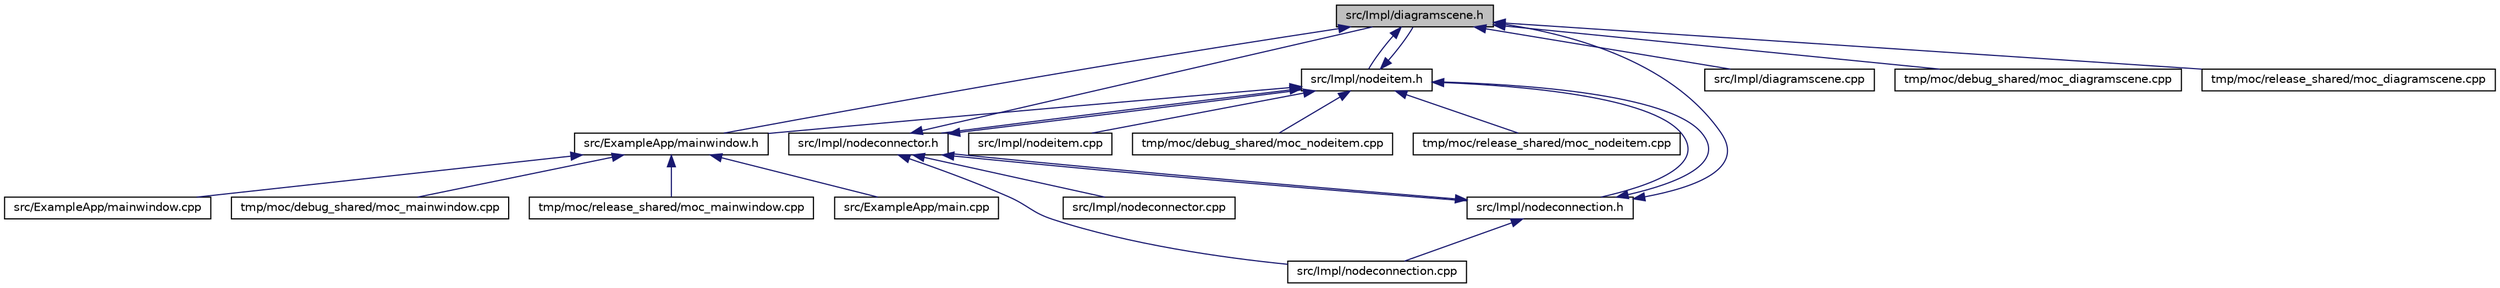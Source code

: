 digraph G
{
  edge [fontname="Helvetica",fontsize="10",labelfontname="Helvetica",labelfontsize="10"];
  node [fontname="Helvetica",fontsize="10",shape=record];
  Node1 [label="src/Impl/diagramscene.h",height=0.2,width=0.4,color="black", fillcolor="grey75", style="filled" fontcolor="black"];
  Node1 -> Node2 [dir="back",color="midnightblue",fontsize="10",style="solid",fontname="Helvetica"];
  Node2 [label="src/ExampleApp/mainwindow.h",height=0.2,width=0.4,color="black", fillcolor="white", style="filled",URL="$mainwindow_8h.html"];
  Node2 -> Node3 [dir="back",color="midnightblue",fontsize="10",style="solid",fontname="Helvetica"];
  Node3 [label="src/ExampleApp/main.cpp",height=0.2,width=0.4,color="black", fillcolor="white", style="filled",URL="$main_8cpp.html"];
  Node2 -> Node4 [dir="back",color="midnightblue",fontsize="10",style="solid",fontname="Helvetica"];
  Node4 [label="src/ExampleApp/mainwindow.cpp",height=0.2,width=0.4,color="black", fillcolor="white", style="filled",URL="$mainwindow_8cpp.html"];
  Node2 -> Node5 [dir="back",color="midnightblue",fontsize="10",style="solid",fontname="Helvetica"];
  Node5 [label="tmp/moc/debug_shared/moc_mainwindow.cpp",height=0.2,width=0.4,color="black", fillcolor="white", style="filled",URL="$debug__shared_2moc__mainwindow_8cpp.html"];
  Node2 -> Node6 [dir="back",color="midnightblue",fontsize="10",style="solid",fontname="Helvetica"];
  Node6 [label="tmp/moc/release_shared/moc_mainwindow.cpp",height=0.2,width=0.4,color="black", fillcolor="white", style="filled",URL="$release__shared_2moc__mainwindow_8cpp.html"];
  Node1 -> Node7 [dir="back",color="midnightblue",fontsize="10",style="solid",fontname="Helvetica"];
  Node7 [label="src/Impl/diagramscene.cpp",height=0.2,width=0.4,color="black", fillcolor="white", style="filled",URL="$diagramscene_8cpp.html"];
  Node1 -> Node8 [dir="back",color="midnightblue",fontsize="10",style="solid",fontname="Helvetica"];
  Node8 [label="src/Impl/nodeitem.h",height=0.2,width=0.4,color="black", fillcolor="white", style="filled",URL="$nodeitem_8h.html"];
  Node8 -> Node2 [dir="back",color="midnightblue",fontsize="10",style="solid",fontname="Helvetica"];
  Node8 -> Node1 [dir="back",color="midnightblue",fontsize="10",style="solid",fontname="Helvetica"];
  Node8 -> Node9 [dir="back",color="midnightblue",fontsize="10",style="solid",fontname="Helvetica"];
  Node9 [label="src/Impl/nodeconnector.h",height=0.2,width=0.4,color="black", fillcolor="white", style="filled",URL="$nodeconnector_8h.html"];
  Node9 -> Node8 [dir="back",color="midnightblue",fontsize="10",style="solid",fontname="Helvetica"];
  Node9 -> Node10 [dir="back",color="midnightblue",fontsize="10",style="solid",fontname="Helvetica"];
  Node10 [label="src/Impl/nodeconnection.h",height=0.2,width=0.4,color="black", fillcolor="white", style="filled",URL="$nodeconnection_8h.html"];
  Node10 -> Node9 [dir="back",color="midnightblue",fontsize="10",style="solid",fontname="Helvetica"];
  Node10 -> Node8 [dir="back",color="midnightblue",fontsize="10",style="solid",fontname="Helvetica"];
  Node10 -> Node1 [dir="back",color="midnightblue",fontsize="10",style="solid",fontname="Helvetica"];
  Node10 -> Node11 [dir="back",color="midnightblue",fontsize="10",style="solid",fontname="Helvetica"];
  Node11 [label="src/Impl/nodeconnection.cpp",height=0.2,width=0.4,color="black", fillcolor="white", style="filled",URL="$nodeconnection_8cpp.html"];
  Node9 -> Node1 [dir="back",color="midnightblue",fontsize="10",style="solid",fontname="Helvetica"];
  Node9 -> Node11 [dir="back",color="midnightblue",fontsize="10",style="solid",fontname="Helvetica"];
  Node9 -> Node12 [dir="back",color="midnightblue",fontsize="10",style="solid",fontname="Helvetica"];
  Node12 [label="src/Impl/nodeconnector.cpp",height=0.2,width=0.4,color="black", fillcolor="white", style="filled",URL="$nodeconnector_8cpp.html"];
  Node8 -> Node10 [dir="back",color="midnightblue",fontsize="10",style="solid",fontname="Helvetica"];
  Node8 -> Node13 [dir="back",color="midnightblue",fontsize="10",style="solid",fontname="Helvetica"];
  Node13 [label="src/Impl/nodeitem.cpp",height=0.2,width=0.4,color="black", fillcolor="white", style="filled",URL="$nodeitem_8cpp.html"];
  Node8 -> Node14 [dir="back",color="midnightblue",fontsize="10",style="solid",fontname="Helvetica"];
  Node14 [label="tmp/moc/debug_shared/moc_nodeitem.cpp",height=0.2,width=0.4,color="black", fillcolor="white", style="filled",URL="$debug__shared_2moc__nodeitem_8cpp.html"];
  Node8 -> Node15 [dir="back",color="midnightblue",fontsize="10",style="solid",fontname="Helvetica"];
  Node15 [label="tmp/moc/release_shared/moc_nodeitem.cpp",height=0.2,width=0.4,color="black", fillcolor="white", style="filled",URL="$release__shared_2moc__nodeitem_8cpp.html"];
  Node1 -> Node16 [dir="back",color="midnightblue",fontsize="10",style="solid",fontname="Helvetica"];
  Node16 [label="tmp/moc/debug_shared/moc_diagramscene.cpp",height=0.2,width=0.4,color="black", fillcolor="white", style="filled",URL="$debug__shared_2moc__diagramscene_8cpp.html"];
  Node1 -> Node17 [dir="back",color="midnightblue",fontsize="10",style="solid",fontname="Helvetica"];
  Node17 [label="tmp/moc/release_shared/moc_diagramscene.cpp",height=0.2,width=0.4,color="black", fillcolor="white", style="filled",URL="$release__shared_2moc__diagramscene_8cpp.html"];
}
